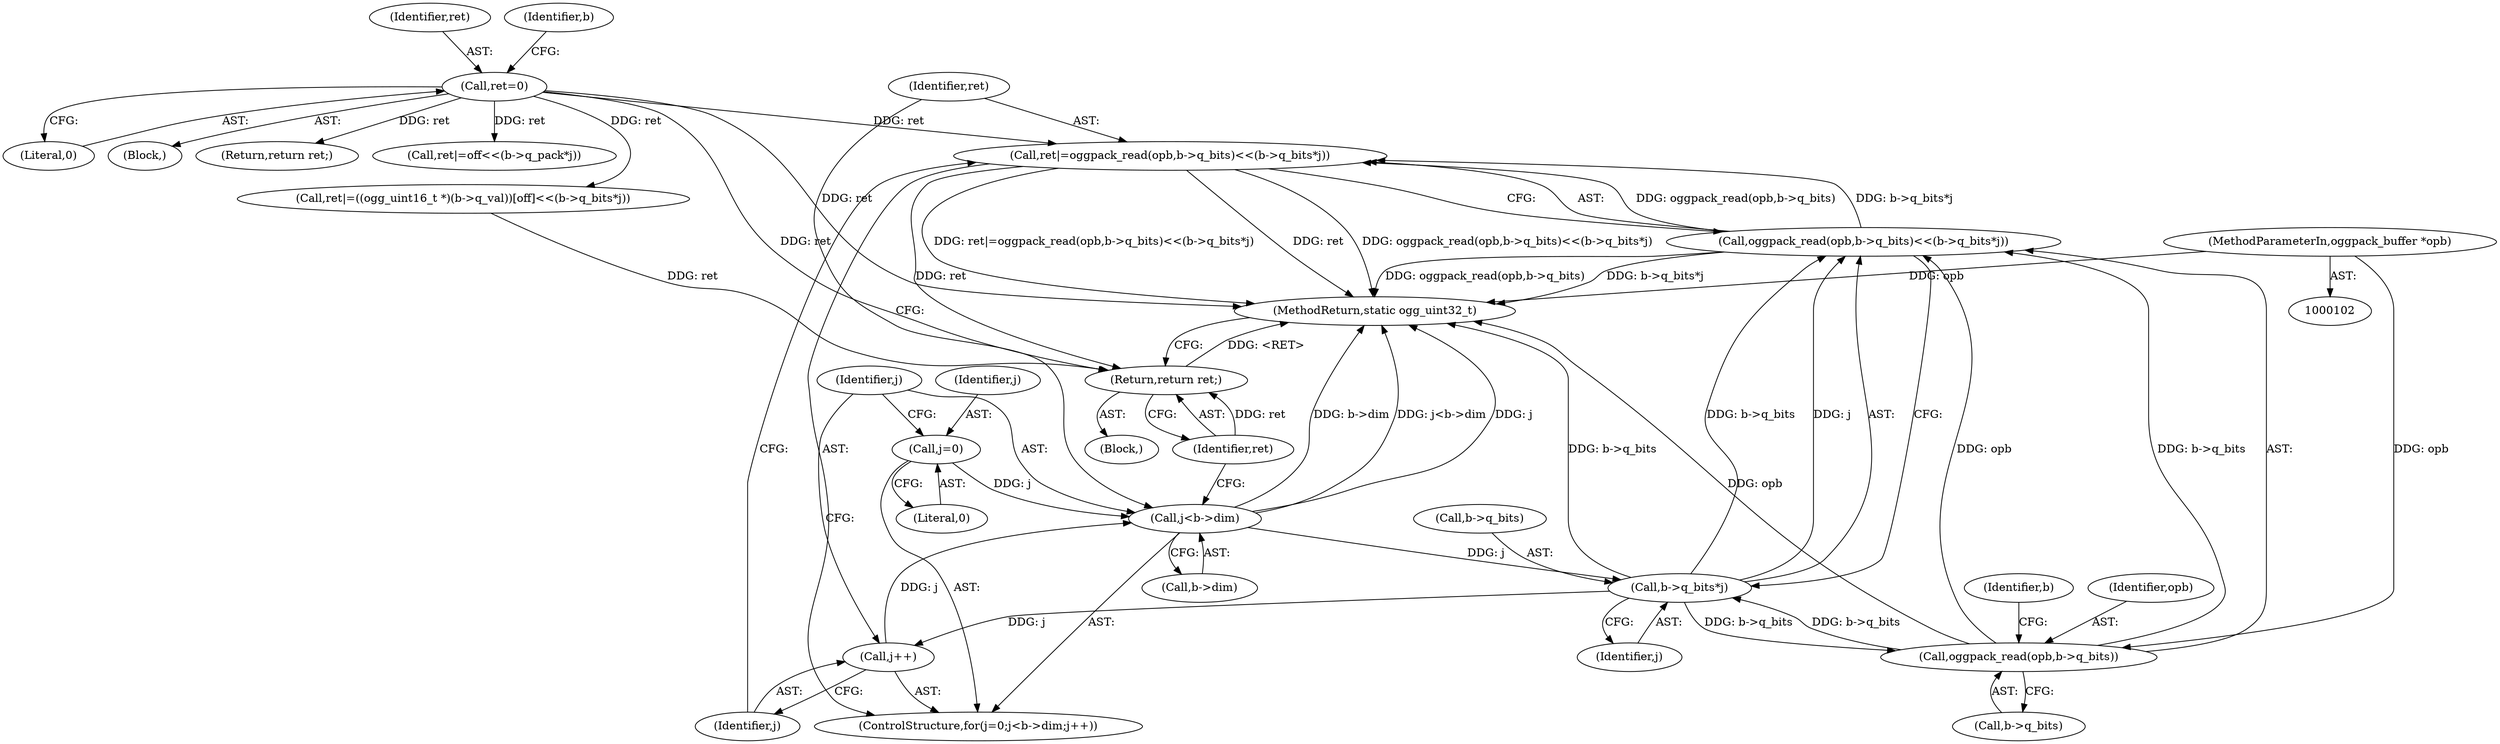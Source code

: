 digraph "1_Android_eeb4e45d5683f88488c083ecf142dc89bc3f0b47_3@API" {
"1000180" [label="(Call,ret|=oggpack_read(opb,b->q_bits)<<(b->q_bits*j))"];
"1000111" [label="(Call,ret=0)"];
"1000182" [label="(Call,oggpack_read(opb,b->q_bits)<<(b->q_bits*j))"];
"1000183" [label="(Call,oggpack_read(opb,b->q_bits))"];
"1000107" [label="(MethodParameterIn,oggpack_buffer *opb)"];
"1000188" [label="(Call,b->q_bits*j)"];
"1000173" [label="(Call,j<b->dim)"];
"1000178" [label="(Call,j++)"];
"1000170" [label="(Call,j=0)"];
"1000193" [label="(Return,return ret;)"];
"1000112" [label="(Identifier,ret)"];
"1000183" [label="(Call,oggpack_read(opb,b->q_bits))"];
"1000169" [label="(ControlStructure,for(j=0;j<b->dim;j++))"];
"1000113" [label="(Literal,0)"];
"1000235" [label="(MethodReturn,static ogg_uint32_t)"];
"1000174" [label="(Identifier,j)"];
"1000179" [label="(Identifier,j)"];
"1000170" [label="(Call,j=0)"];
"1000180" [label="(Call,ret|=oggpack_read(opb,b->q_bits)<<(b->q_bits*j))"];
"1000194" [label="(Identifier,ret)"];
"1000152" [label="(Call,ret|=((ogg_uint16_t *)(b->q_val))[off]<<(b->q_bits*j))"];
"1000111" [label="(Call,ret=0)"];
"1000192" [label="(Identifier,j)"];
"1000173" [label="(Call,j<b->dim)"];
"1000107" [label="(MethodParameterIn,oggpack_buffer *opb)"];
"1000109" [label="(Block,)"];
"1000226" [label="(Return,return ret;)"];
"1000181" [label="(Identifier,ret)"];
"1000193" [label="(Return,return ret;)"];
"1000171" [label="(Identifier,j)"];
"1000178" [label="(Call,j++)"];
"1000190" [label="(Identifier,b)"];
"1000217" [label="(Call,ret|=off<<(b->q_pack*j))"];
"1000185" [label="(Call,b->q_bits)"];
"1000188" [label="(Call,b->q_bits*j)"];
"1000184" [label="(Identifier,opb)"];
"1000189" [label="(Call,b->q_bits)"];
"1000175" [label="(Call,b->dim)"];
"1000117" [label="(Identifier,b)"];
"1000182" [label="(Call,oggpack_read(opb,b->q_bits)<<(b->q_bits*j))"];
"1000119" [label="(Block,)"];
"1000172" [label="(Literal,0)"];
"1000180" -> "1000169"  [label="AST: "];
"1000180" -> "1000182"  [label="CFG: "];
"1000181" -> "1000180"  [label="AST: "];
"1000182" -> "1000180"  [label="AST: "];
"1000179" -> "1000180"  [label="CFG: "];
"1000180" -> "1000235"  [label="DDG: ret"];
"1000180" -> "1000235"  [label="DDG: oggpack_read(opb,b->q_bits)<<(b->q_bits*j)"];
"1000180" -> "1000235"  [label="DDG: ret|=oggpack_read(opb,b->q_bits)<<(b->q_bits*j)"];
"1000111" -> "1000180"  [label="DDG: ret"];
"1000182" -> "1000180"  [label="DDG: oggpack_read(opb,b->q_bits)"];
"1000182" -> "1000180"  [label="DDG: b->q_bits*j"];
"1000180" -> "1000193"  [label="DDG: ret"];
"1000111" -> "1000109"  [label="AST: "];
"1000111" -> "1000113"  [label="CFG: "];
"1000112" -> "1000111"  [label="AST: "];
"1000113" -> "1000111"  [label="AST: "];
"1000117" -> "1000111"  [label="CFG: "];
"1000111" -> "1000235"  [label="DDG: ret"];
"1000111" -> "1000152"  [label="DDG: ret"];
"1000111" -> "1000193"  [label="DDG: ret"];
"1000111" -> "1000217"  [label="DDG: ret"];
"1000111" -> "1000226"  [label="DDG: ret"];
"1000182" -> "1000188"  [label="CFG: "];
"1000183" -> "1000182"  [label="AST: "];
"1000188" -> "1000182"  [label="AST: "];
"1000182" -> "1000235"  [label="DDG: b->q_bits*j"];
"1000182" -> "1000235"  [label="DDG: oggpack_read(opb,b->q_bits)"];
"1000183" -> "1000182"  [label="DDG: opb"];
"1000183" -> "1000182"  [label="DDG: b->q_bits"];
"1000188" -> "1000182"  [label="DDG: b->q_bits"];
"1000188" -> "1000182"  [label="DDG: j"];
"1000183" -> "1000185"  [label="CFG: "];
"1000184" -> "1000183"  [label="AST: "];
"1000185" -> "1000183"  [label="AST: "];
"1000190" -> "1000183"  [label="CFG: "];
"1000183" -> "1000235"  [label="DDG: opb"];
"1000107" -> "1000183"  [label="DDG: opb"];
"1000188" -> "1000183"  [label="DDG: b->q_bits"];
"1000183" -> "1000188"  [label="DDG: b->q_bits"];
"1000107" -> "1000102"  [label="AST: "];
"1000107" -> "1000235"  [label="DDG: opb"];
"1000188" -> "1000192"  [label="CFG: "];
"1000189" -> "1000188"  [label="AST: "];
"1000192" -> "1000188"  [label="AST: "];
"1000188" -> "1000235"  [label="DDG: b->q_bits"];
"1000188" -> "1000178"  [label="DDG: j"];
"1000173" -> "1000188"  [label="DDG: j"];
"1000173" -> "1000169"  [label="AST: "];
"1000173" -> "1000175"  [label="CFG: "];
"1000174" -> "1000173"  [label="AST: "];
"1000175" -> "1000173"  [label="AST: "];
"1000181" -> "1000173"  [label="CFG: "];
"1000194" -> "1000173"  [label="CFG: "];
"1000173" -> "1000235"  [label="DDG: j<b->dim"];
"1000173" -> "1000235"  [label="DDG: j"];
"1000173" -> "1000235"  [label="DDG: b->dim"];
"1000178" -> "1000173"  [label="DDG: j"];
"1000170" -> "1000173"  [label="DDG: j"];
"1000178" -> "1000169"  [label="AST: "];
"1000178" -> "1000179"  [label="CFG: "];
"1000179" -> "1000178"  [label="AST: "];
"1000174" -> "1000178"  [label="CFG: "];
"1000170" -> "1000169"  [label="AST: "];
"1000170" -> "1000172"  [label="CFG: "];
"1000171" -> "1000170"  [label="AST: "];
"1000172" -> "1000170"  [label="AST: "];
"1000174" -> "1000170"  [label="CFG: "];
"1000193" -> "1000119"  [label="AST: "];
"1000193" -> "1000194"  [label="CFG: "];
"1000194" -> "1000193"  [label="AST: "];
"1000235" -> "1000193"  [label="CFG: "];
"1000193" -> "1000235"  [label="DDG: <RET>"];
"1000194" -> "1000193"  [label="DDG: ret"];
"1000152" -> "1000193"  [label="DDG: ret"];
}
